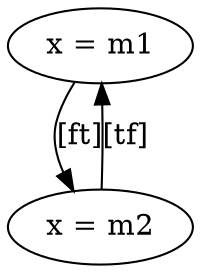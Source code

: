 digraph DiskGraph {
3247490433077925545 -> 5068397444161466873 [label="[ft]"];
5068397444161466873 -> 3247490433077925545 [label="[tf]"];
3247490433077925545 [label="x = m1"];
5068397444161466873 [label="x = m2"];
}